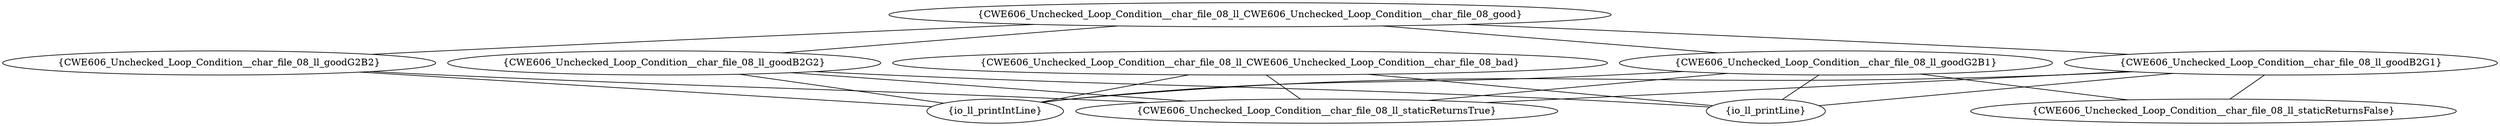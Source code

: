 graph "cg graph" {
CWE606_Unchecked_Loop_Condition__char_file_08_ll_CWE606_Unchecked_Loop_Condition__char_file_08_good [label="{CWE606_Unchecked_Loop_Condition__char_file_08_ll_CWE606_Unchecked_Loop_Condition__char_file_08_good}"];
CWE606_Unchecked_Loop_Condition__char_file_08_ll_goodB2G1 [label="{CWE606_Unchecked_Loop_Condition__char_file_08_ll_goodB2G1}"];
CWE606_Unchecked_Loop_Condition__char_file_08_ll_goodB2G2 [label="{CWE606_Unchecked_Loop_Condition__char_file_08_ll_goodB2G2}"];
CWE606_Unchecked_Loop_Condition__char_file_08_ll_goodG2B1 [label="{CWE606_Unchecked_Loop_Condition__char_file_08_ll_goodG2B1}"];
CWE606_Unchecked_Loop_Condition__char_file_08_ll_goodG2B2 [label="{CWE606_Unchecked_Loop_Condition__char_file_08_ll_goodG2B2}"];
CWE606_Unchecked_Loop_Condition__char_file_08_ll_staticReturnsFalse [label="{CWE606_Unchecked_Loop_Condition__char_file_08_ll_staticReturnsFalse}"];
io_ll_printLine [label="{io_ll_printLine}"];
CWE606_Unchecked_Loop_Condition__char_file_08_ll_staticReturnsTrue [label="{CWE606_Unchecked_Loop_Condition__char_file_08_ll_staticReturnsTrue}"];
io_ll_printIntLine [label="{io_ll_printIntLine}"];
CWE606_Unchecked_Loop_Condition__char_file_08_ll_CWE606_Unchecked_Loop_Condition__char_file_08_bad [label="{CWE606_Unchecked_Loop_Condition__char_file_08_ll_CWE606_Unchecked_Loop_Condition__char_file_08_bad}"];
CWE606_Unchecked_Loop_Condition__char_file_08_ll_CWE606_Unchecked_Loop_Condition__char_file_08_good -- CWE606_Unchecked_Loop_Condition__char_file_08_ll_goodB2G1;
CWE606_Unchecked_Loop_Condition__char_file_08_ll_CWE606_Unchecked_Loop_Condition__char_file_08_good -- CWE606_Unchecked_Loop_Condition__char_file_08_ll_goodB2G2;
CWE606_Unchecked_Loop_Condition__char_file_08_ll_CWE606_Unchecked_Loop_Condition__char_file_08_good -- CWE606_Unchecked_Loop_Condition__char_file_08_ll_goodG2B1;
CWE606_Unchecked_Loop_Condition__char_file_08_ll_CWE606_Unchecked_Loop_Condition__char_file_08_good -- CWE606_Unchecked_Loop_Condition__char_file_08_ll_goodG2B2;
CWE606_Unchecked_Loop_Condition__char_file_08_ll_goodG2B1 -- CWE606_Unchecked_Loop_Condition__char_file_08_ll_staticReturnsFalse;
CWE606_Unchecked_Loop_Condition__char_file_08_ll_goodG2B1 -- io_ll_printLine;
CWE606_Unchecked_Loop_Condition__char_file_08_ll_goodG2B1 -- CWE606_Unchecked_Loop_Condition__char_file_08_ll_staticReturnsTrue;
CWE606_Unchecked_Loop_Condition__char_file_08_ll_goodG2B1 -- io_ll_printIntLine;
CWE606_Unchecked_Loop_Condition__char_file_08_ll_goodG2B2 -- CWE606_Unchecked_Loop_Condition__char_file_08_ll_staticReturnsTrue;
CWE606_Unchecked_Loop_Condition__char_file_08_ll_goodG2B2 -- io_ll_printIntLine;
CWE606_Unchecked_Loop_Condition__char_file_08_ll_goodB2G1 -- CWE606_Unchecked_Loop_Condition__char_file_08_ll_staticReturnsTrue;
CWE606_Unchecked_Loop_Condition__char_file_08_ll_goodB2G1 -- io_ll_printLine;
CWE606_Unchecked_Loop_Condition__char_file_08_ll_goodB2G1 -- CWE606_Unchecked_Loop_Condition__char_file_08_ll_staticReturnsFalse;
CWE606_Unchecked_Loop_Condition__char_file_08_ll_goodB2G1 -- io_ll_printIntLine;
CWE606_Unchecked_Loop_Condition__char_file_08_ll_CWE606_Unchecked_Loop_Condition__char_file_08_bad -- CWE606_Unchecked_Loop_Condition__char_file_08_ll_staticReturnsTrue;
CWE606_Unchecked_Loop_Condition__char_file_08_ll_CWE606_Unchecked_Loop_Condition__char_file_08_bad -- io_ll_printLine;
CWE606_Unchecked_Loop_Condition__char_file_08_ll_CWE606_Unchecked_Loop_Condition__char_file_08_bad -- io_ll_printIntLine;
CWE606_Unchecked_Loop_Condition__char_file_08_ll_goodB2G2 -- CWE606_Unchecked_Loop_Condition__char_file_08_ll_staticReturnsTrue;
CWE606_Unchecked_Loop_Condition__char_file_08_ll_goodB2G2 -- io_ll_printLine;
CWE606_Unchecked_Loop_Condition__char_file_08_ll_goodB2G2 -- io_ll_printIntLine;
}
